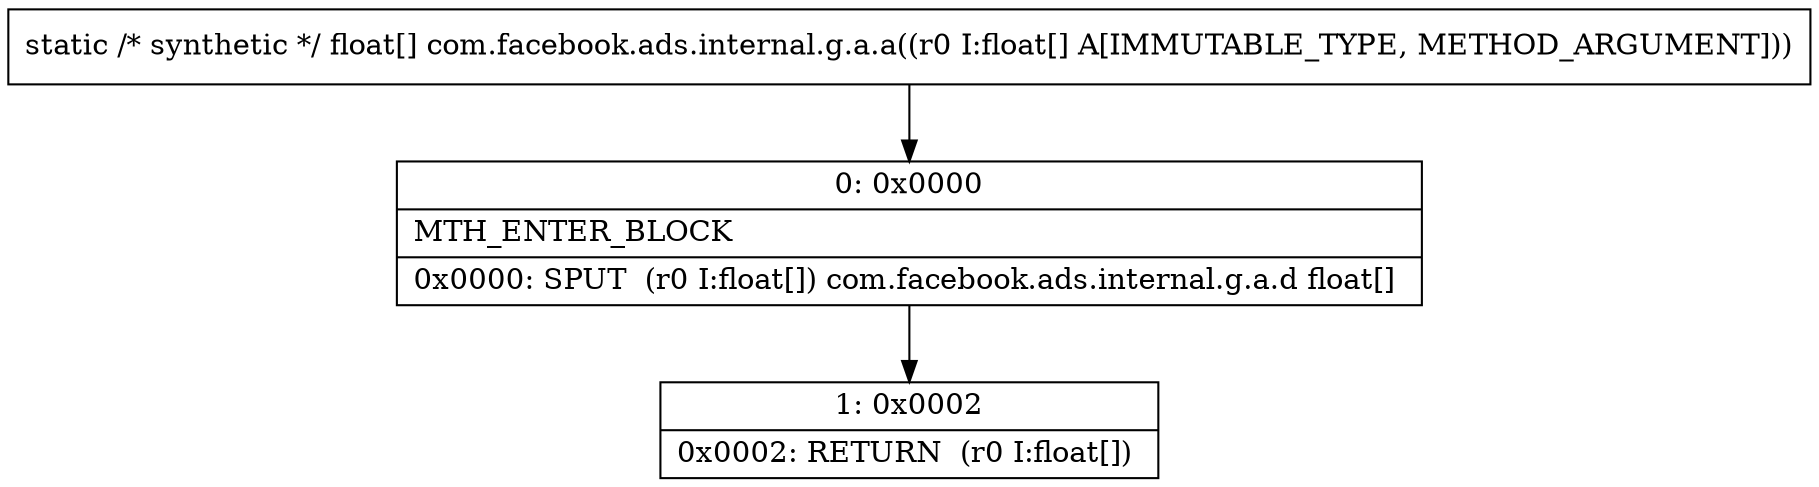digraph "CFG forcom.facebook.ads.internal.g.a.a([F)[F" {
Node_0 [shape=record,label="{0\:\ 0x0000|MTH_ENTER_BLOCK\l|0x0000: SPUT  (r0 I:float[]) com.facebook.ads.internal.g.a.d float[] \l}"];
Node_1 [shape=record,label="{1\:\ 0x0002|0x0002: RETURN  (r0 I:float[]) \l}"];
MethodNode[shape=record,label="{static \/* synthetic *\/ float[] com.facebook.ads.internal.g.a.a((r0 I:float[] A[IMMUTABLE_TYPE, METHOD_ARGUMENT])) }"];
MethodNode -> Node_0;
Node_0 -> Node_1;
}

